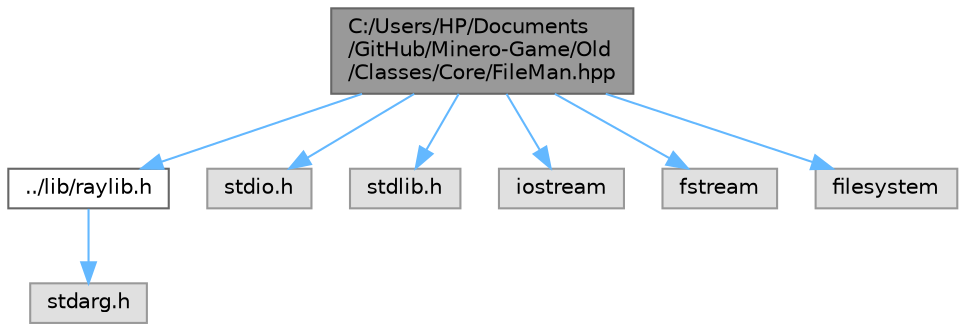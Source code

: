 digraph "C:/Users/HP/Documents/GitHub/Minero-Game/Old/Classes/Core/FileMan.hpp"
{
 // LATEX_PDF_SIZE
  bgcolor="transparent";
  edge [fontname=Helvetica,fontsize=10,labelfontname=Helvetica,labelfontsize=10];
  node [fontname=Helvetica,fontsize=10,shape=box,height=0.2,width=0.4];
  Node1 [id="Node000001",label="C:/Users/HP/Documents\l/GitHub/Minero-Game/Old\l/Classes/Core/FileMan.hpp",height=0.2,width=0.4,color="gray40", fillcolor="grey60", style="filled", fontcolor="black",tooltip=" "];
  Node1 -> Node2 [id="edge8_Node000001_Node000002",color="steelblue1",style="solid",tooltip=" "];
  Node2 [id="Node000002",label="../lib/raylib.h",height=0.2,width=0.4,color="grey40", fillcolor="white", style="filled",URL="$_old_2_classes_2lib_2raylib_8h.html",tooltip=" "];
  Node2 -> Node3 [id="edge9_Node000002_Node000003",color="steelblue1",style="solid",tooltip=" "];
  Node3 [id="Node000003",label="stdarg.h",height=0.2,width=0.4,color="grey60", fillcolor="#E0E0E0", style="filled",tooltip=" "];
  Node1 -> Node4 [id="edge10_Node000001_Node000004",color="steelblue1",style="solid",tooltip=" "];
  Node4 [id="Node000004",label="stdio.h",height=0.2,width=0.4,color="grey60", fillcolor="#E0E0E0", style="filled",tooltip=" "];
  Node1 -> Node5 [id="edge11_Node000001_Node000005",color="steelblue1",style="solid",tooltip=" "];
  Node5 [id="Node000005",label="stdlib.h",height=0.2,width=0.4,color="grey60", fillcolor="#E0E0E0", style="filled",tooltip=" "];
  Node1 -> Node6 [id="edge12_Node000001_Node000006",color="steelblue1",style="solid",tooltip=" "];
  Node6 [id="Node000006",label="iostream",height=0.2,width=0.4,color="grey60", fillcolor="#E0E0E0", style="filled",tooltip=" "];
  Node1 -> Node7 [id="edge13_Node000001_Node000007",color="steelblue1",style="solid",tooltip=" "];
  Node7 [id="Node000007",label="fstream",height=0.2,width=0.4,color="grey60", fillcolor="#E0E0E0", style="filled",tooltip=" "];
  Node1 -> Node8 [id="edge14_Node000001_Node000008",color="steelblue1",style="solid",tooltip=" "];
  Node8 [id="Node000008",label="filesystem",height=0.2,width=0.4,color="grey60", fillcolor="#E0E0E0", style="filled",tooltip=" "];
}
